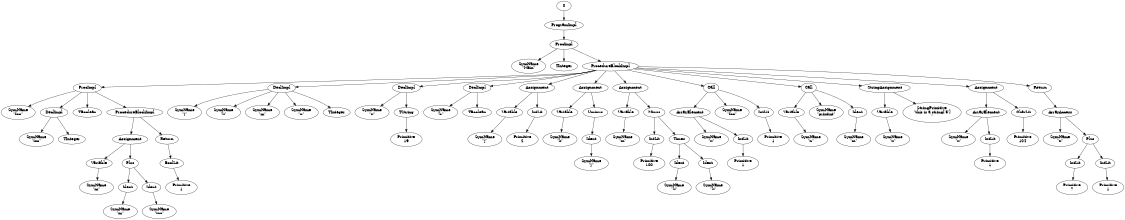 digraph G { page="8.5,11"; size="7.5, 10"; 
"0" -> "1"
"1" [label="ProgramImpl"]
"1" -> "2"
"2" [label="ProcImpl"]
"2" -> "3"
"3" [label="SymName\n\"Main\""]
"2" -> "4"
"4" [label="TInteger"]
"2" -> "5"
"5" [label="ProcedureBlockImpl"]
"5" -> "6"
"6" [label="ProcImpl"]
"6" -> "7"
"7" [label="SymName\n\"foo\""]
"6" -> "8"
"8" [label="DeclImpl"]
"8" -> "9"
"9" [label="SymName\n\"inc\""]
"8" -> "10"
"10" [label="TInteger"]
"6" -> "11"
"11" [label="TBoolean"]
"6" -> "12"
"12" [label="ProcedureBlockImpl"]
"12" -> "13"
"13" [label="Assignment"]
"13" -> "14"
"14" [label="Variable"]
"14" -> "15"
"15" [label="SymName\n\"m\""]
"13" -> "16"
"16" [label="Plus"]
"16" -> "17"
"17" [label="Ident"]
"17" -> "18"
"18" [label="SymName\n\"m\""]
"16" -> "19"
"19" [label="Ident"]
"19" -> "20"
"20" [label="SymName\n\"inc\""]
"12" -> "21"
"21" [label="Return"]
"21" -> "22"
"22" [label="BoolLit"]
"22" -> "23"
"23" [label="Primitive\n1"]
"5" -> "24"
"24" [label="DeclImpl"]
"24" -> "25"
"25" [label="SymName\n\"j\""]
"24" -> "26"
"26" [label="SymName\n\"k\""]
"24" -> "27"
"27" [label="SymName\n\"m\""]
"24" -> "28"
"28" [label="SymName\n\"n\""]
"24" -> "29"
"29" [label="TInteger"]
"5" -> "30"
"30" [label="DeclImpl"]
"30" -> "31"
"31" [label="SymName\n\"x\""]
"30" -> "32"
"32" [label="TString"]
"32" -> "33"
"33" [label="Primitive\n19"]
"5" -> "34"
"34" [label="DeclImpl"]
"34" -> "35"
"35" [label="SymName\n\"b\""]
"34" -> "36"
"36" [label="TBoolean"]
"5" -> "37"
"37" [label="Assignment"]
"37" -> "38"
"38" [label="Variable"]
"38" -> "39"
"39" [label="SymName\n\"j\""]
"37" -> "40"
"40" [label="IntLit"]
"40" -> "41"
"41" [label="Primitive\n2"]
"5" -> "42"
"42" [label="Assignment"]
"42" -> "43"
"43" [label="Variable"]
"43" -> "44"
"44" [label="SymName\n\"k\""]
"42" -> "45"
"45" [label="Uminus"]
"45" -> "46"
"46" [label="Ident"]
"46" -> "47"
"47" [label="SymName\n\"j\""]
"5" -> "48"
"48" [label="Assignment"]
"48" -> "49"
"49" [label="Variable"]
"49" -> "50"
"50" [label="SymName\n\"m\""]
"48" -> "51"
"51" [label="Minus"]
"51" -> "52"
"52" [label="IntLit"]
"52" -> "53"
"53" [label="Primitive\n100"]
"51" -> "54"
"54" [label="Times"]
"54" -> "55"
"55" [label="Ident"]
"55" -> "56"
"56" [label="SymName\n\"k\""]
"54" -> "57"
"57" [label="Ident"]
"57" -> "58"
"58" [label="SymName\n\"k\""]
"5" -> "59"
"59" [label="Call"]
"59" -> "60"
"60" [label="ArrayElement"]
"60" -> "61"
"61" [label="SymName\n\"x\""]
"60" -> "62"
"62" [label="IntLit"]
"62" -> "63"
"63" [label="Primitive\n1"]
"59" -> "64"
"64" [label="SymName\n\"foo\""]
"59" -> "65"
"65" [label="IntLit"]
"65" -> "66"
"66" [label="Primitive\n1"]
"5" -> "67"
"67" [label="Call"]
"67" -> "68"
"68" [label="Variable"]
"68" -> "69"
"69" [label="SymName\n\"n\""]
"67" -> "70"
"70" [label="SymName\n\"printint\""]
"67" -> "71"
"71" [label="Ident"]
"71" -> "72"
"72" [label="SymName\n\"m\""]
"5" -> "73"
"73" [label="StringAssignment"]
"73" -> "74"
"74" [label="Variable"]
"74" -> "75"
"75" [label="SymName\n\"x\""]
"73" -> "76"
"76" [label="StringPrimitive\n\"this is a string['5']\n\""]
"5" -> "77"
"77" [label="Assignment"]
"77" -> "78"
"78" [label="ArrayElement"]
"78" -> "79"
"79" [label="SymName\n\"x\""]
"78" -> "80"
"80" [label="IntLit"]
"80" -> "81"
"81" [label="Primitive\n1"]
"77" -> "82"
"82" [label="CharLit"]
"82" -> "83"
"83" [label="Primitive\n104"]
"5" -> "84"
"84" [label="Return"]
"84" -> "85"
"85" [label="ArrayAccess"]
"85" -> "86"
"86" [label="SymName\n\"x\""]
"85" -> "87"
"87" [label="Plus"]
"87" -> "88"
"88" [label="IntLit"]
"88" -> "89"
"89" [label="Primitive\n7"]
"87" -> "90"
"90" [label="IntLit"]
"90" -> "91"
"91" [label="Primitive\n1"]
}
